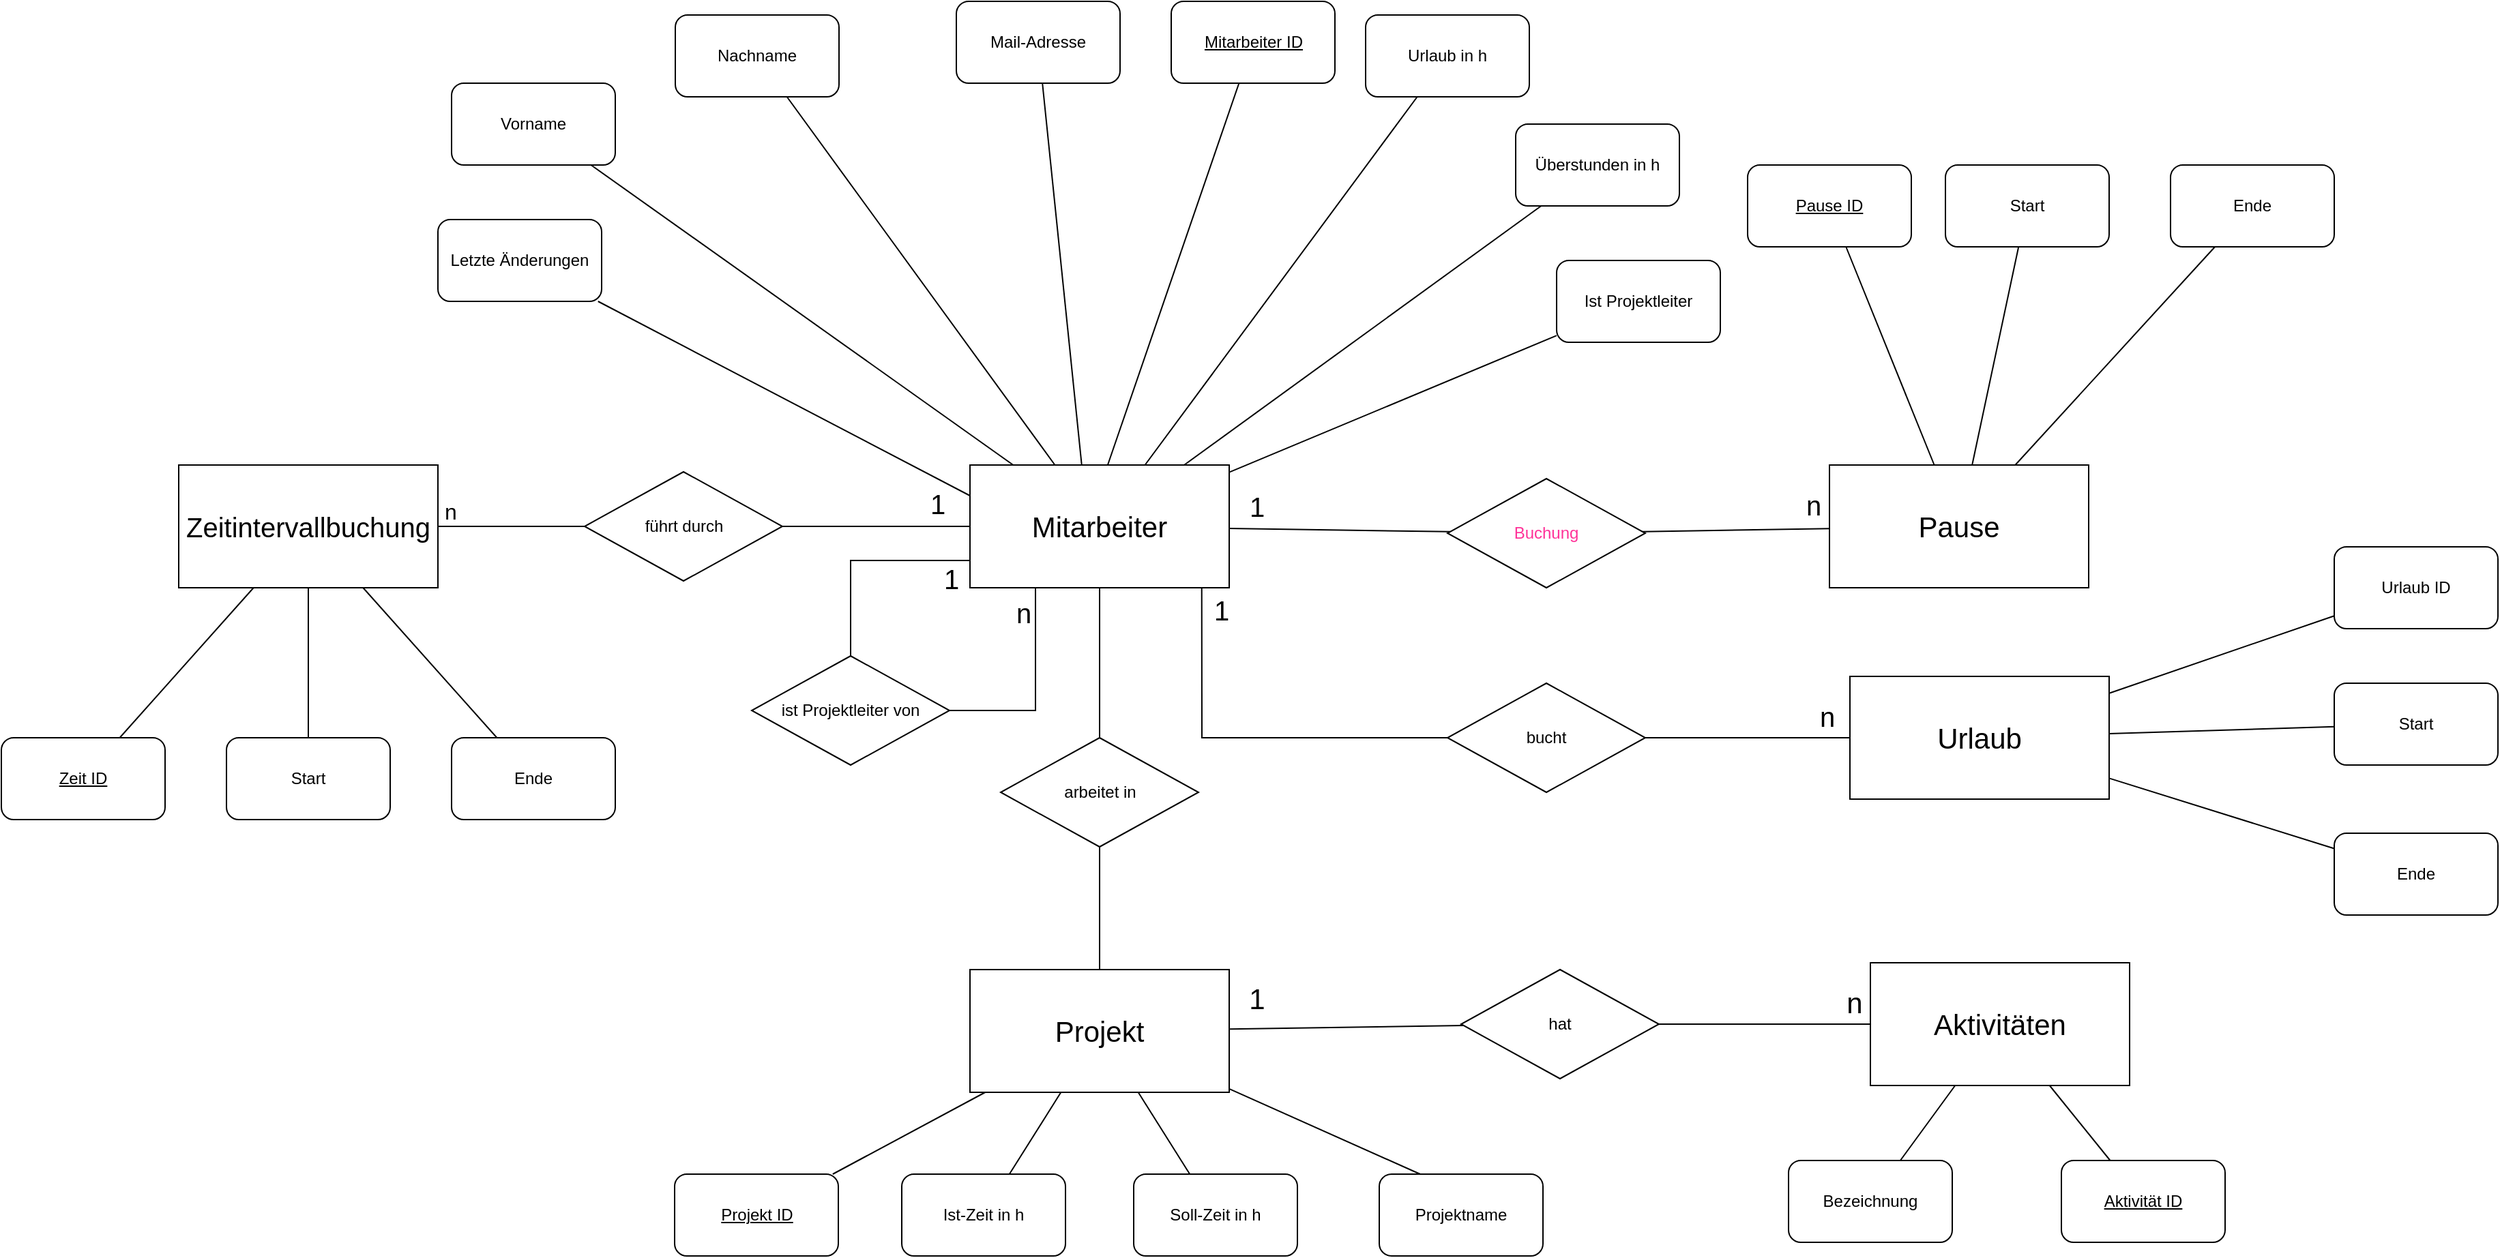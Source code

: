 <mxfile version="17.4.0" type="github">
  <diagram id="Ag5h_nLsQIPXMgWgviWW" name="Page-1">
    <mxGraphModel dx="1957" dy="734" grid="1" gridSize="10" guides="1" tooltips="1" connect="1" arrows="1" fold="1" page="1" pageScale="1" pageWidth="827" pageHeight="1169" math="0" shadow="0">
      <root>
        <mxCell id="0" />
        <mxCell id="1" parent="0" />
        <mxCell id="54yNDIn_A7YI7GjwUaDE-4" style="edgeStyle=none;rounded=0;orthogonalLoop=1;jettySize=auto;html=1;fontSize=21;endArrow=none;endFill=0;" parent="1" source="54yNDIn_A7YI7GjwUaDE-9" target="54yNDIn_A7YI7GjwUaDE-36" edge="1">
          <mxGeometry relative="1" as="geometry" />
        </mxCell>
        <mxCell id="54yNDIn_A7YI7GjwUaDE-5" style="edgeStyle=none;rounded=0;orthogonalLoop=1;jettySize=auto;html=1;fontSize=21;endArrow=none;endFill=0;" parent="1" source="54yNDIn_A7YI7GjwUaDE-9" target="54yNDIn_A7YI7GjwUaDE-54" edge="1">
          <mxGeometry relative="1" as="geometry" />
        </mxCell>
        <mxCell id="54yNDIn_A7YI7GjwUaDE-6" value="1" style="edgeLabel;html=1;align=center;verticalAlign=middle;resizable=0;points=[];fontSize=20;" parent="54yNDIn_A7YI7GjwUaDE-5" vertex="1" connectable="0">
          <mxGeometry x="-0.509" y="1" relative="1" as="geometry">
            <mxPoint x="-20" y="-16" as="offset" />
          </mxGeometry>
        </mxCell>
        <mxCell id="54yNDIn_A7YI7GjwUaDE-7" style="edgeStyle=none;rounded=0;orthogonalLoop=1;jettySize=auto;html=1;fontSize=21;endArrow=none;endFill=0;exitX=0.894;exitY=0.987;exitDx=0;exitDy=0;exitPerimeter=0;entryX=0;entryY=0.5;entryDx=0;entryDy=0;" parent="1" source="54yNDIn_A7YI7GjwUaDE-9" target="54yNDIn_A7YI7GjwUaDE-58" edge="1">
          <mxGeometry relative="1" as="geometry">
            <Array as="points">
              <mxPoint x="800" y="750" />
            </Array>
          </mxGeometry>
        </mxCell>
        <mxCell id="54yNDIn_A7YI7GjwUaDE-8" style="edgeStyle=none;rounded=0;orthogonalLoop=1;jettySize=auto;html=1;fontSize=20;endArrow=none;endFill=0;startArrow=none;" parent="1" source="54yNDIn_A7YI7GjwUaDE-78" target="54yNDIn_A7YI7GjwUaDE-71" edge="1">
          <mxGeometry relative="1" as="geometry" />
        </mxCell>
        <mxCell id="XJ8DgwQeZfMIq9moRDXX-8" value="n" style="edgeLabel;html=1;align=center;verticalAlign=middle;resizable=0;points=[];fontSize=16;" vertex="1" connectable="0" parent="54yNDIn_A7YI7GjwUaDE-8">
          <mxGeometry x="0.776" y="-1" relative="1" as="geometry">
            <mxPoint x="-3" y="-10" as="offset" />
          </mxGeometry>
        </mxCell>
        <mxCell id="XJ8DgwQeZfMIq9moRDXX-4" style="edgeStyle=orthogonalEdgeStyle;rounded=0;orthogonalLoop=1;jettySize=auto;html=1;entryX=0.5;entryY=0;entryDx=0;entryDy=0;endArrow=none;endFill=0;" edge="1" parent="1" source="54yNDIn_A7YI7GjwUaDE-9" target="54yNDIn_A7YI7GjwUaDE-28">
          <mxGeometry relative="1" as="geometry">
            <Array as="points">
              <mxPoint x="543" y="620" />
            </Array>
          </mxGeometry>
        </mxCell>
        <mxCell id="XJ8DgwQeZfMIq9moRDXX-5" value="1" style="edgeLabel;html=1;align=center;verticalAlign=middle;resizable=0;points=[];fontSize=20;" vertex="1" connectable="0" parent="XJ8DgwQeZfMIq9moRDXX-4">
          <mxGeometry x="-0.756" y="1" relative="1" as="geometry">
            <mxPoint x="5" y="12" as="offset" />
          </mxGeometry>
        </mxCell>
        <mxCell id="54yNDIn_A7YI7GjwUaDE-9" value="&lt;font style=&quot;font-size: 21px&quot;&gt;Mitarbeiter&lt;/font&gt;" style="rounded=0;whiteSpace=wrap;html=1;" parent="1" vertex="1">
          <mxGeometry x="630" y="550" width="190" height="90" as="geometry" />
        </mxCell>
        <mxCell id="54yNDIn_A7YI7GjwUaDE-10" style="rounded=0;orthogonalLoop=1;jettySize=auto;html=1;endArrow=none;endFill=0;" parent="1" source="54yNDIn_A7YI7GjwUaDE-12" target="54yNDIn_A7YI7GjwUaDE-9" edge="1">
          <mxGeometry relative="1" as="geometry" />
        </mxCell>
        <mxCell id="54yNDIn_A7YI7GjwUaDE-12" value="Vorname" style="rounded=1;whiteSpace=wrap;html=1;" parent="1" vertex="1">
          <mxGeometry x="250" y="270" width="120" height="60" as="geometry" />
        </mxCell>
        <mxCell id="54yNDIn_A7YI7GjwUaDE-13" style="rounded=0;orthogonalLoop=1;jettySize=auto;html=1;endArrow=none;endFill=0;" parent="1" source="54yNDIn_A7YI7GjwUaDE-16" target="54yNDIn_A7YI7GjwUaDE-9" edge="1">
          <mxGeometry relative="1" as="geometry">
            <mxPoint x="753" y="480" as="targetPoint" />
          </mxGeometry>
        </mxCell>
        <mxCell id="54yNDIn_A7YI7GjwUaDE-16" value="Nachname" style="rounded=1;whiteSpace=wrap;html=1;" parent="1" vertex="1">
          <mxGeometry x="414" y="220" width="120" height="60" as="geometry" />
        </mxCell>
        <mxCell id="54yNDIn_A7YI7GjwUaDE-17" style="edgeStyle=none;rounded=0;orthogonalLoop=1;jettySize=auto;html=1;entryX=0.431;entryY=-0.001;entryDx=0;entryDy=0;endArrow=none;endFill=0;entryPerimeter=0;" parent="1" source="54yNDIn_A7YI7GjwUaDE-18" target="54yNDIn_A7YI7GjwUaDE-9" edge="1">
          <mxGeometry relative="1" as="geometry" />
        </mxCell>
        <mxCell id="54yNDIn_A7YI7GjwUaDE-18" value="Mail-Adresse" style="rounded=1;whiteSpace=wrap;html=1;" parent="1" vertex="1">
          <mxGeometry x="620" y="210" width="120" height="60" as="geometry" />
        </mxCell>
        <mxCell id="54yNDIn_A7YI7GjwUaDE-19" style="edgeStyle=none;rounded=0;orthogonalLoop=1;jettySize=auto;html=1;entryX=0.532;entryY=-0.004;entryDx=0;entryDy=0;endArrow=none;endFill=0;entryPerimeter=0;" parent="1" source="54yNDIn_A7YI7GjwUaDE-20" target="54yNDIn_A7YI7GjwUaDE-9" edge="1">
          <mxGeometry relative="1" as="geometry" />
        </mxCell>
        <mxCell id="54yNDIn_A7YI7GjwUaDE-20" value="&lt;u&gt;Mitarbeiter ID&lt;/u&gt;" style="rounded=1;whiteSpace=wrap;html=1;" parent="1" vertex="1">
          <mxGeometry x="777.5" y="210" width="120" height="60" as="geometry" />
        </mxCell>
        <mxCell id="54yNDIn_A7YI7GjwUaDE-21" style="edgeStyle=none;rounded=0;orthogonalLoop=1;jettySize=auto;html=1;endArrow=none;endFill=0;" parent="1" source="54yNDIn_A7YI7GjwUaDE-22" target="54yNDIn_A7YI7GjwUaDE-9" edge="1">
          <mxGeometry relative="1" as="geometry" />
        </mxCell>
        <mxCell id="54yNDIn_A7YI7GjwUaDE-22" value="Urlaub in h" style="rounded=1;whiteSpace=wrap;html=1;" parent="1" vertex="1">
          <mxGeometry x="920" y="220" width="120" height="60" as="geometry" />
        </mxCell>
        <mxCell id="54yNDIn_A7YI7GjwUaDE-23" style="edgeStyle=none;rounded=0;orthogonalLoop=1;jettySize=auto;html=1;endArrow=none;endFill=0;" parent="1" source="54yNDIn_A7YI7GjwUaDE-24" target="54yNDIn_A7YI7GjwUaDE-9" edge="1">
          <mxGeometry relative="1" as="geometry" />
        </mxCell>
        <mxCell id="54yNDIn_A7YI7GjwUaDE-24" value="Überstunden in h" style="rounded=1;whiteSpace=wrap;html=1;" parent="1" vertex="1">
          <mxGeometry x="1030" y="300" width="120" height="60" as="geometry" />
        </mxCell>
        <mxCell id="54yNDIn_A7YI7GjwUaDE-25" style="edgeStyle=none;rounded=0;orthogonalLoop=1;jettySize=auto;html=1;entryX=0;entryY=0.25;entryDx=0;entryDy=0;endArrow=none;endFill=0;" parent="1" source="54yNDIn_A7YI7GjwUaDE-26" target="54yNDIn_A7YI7GjwUaDE-9" edge="1">
          <mxGeometry relative="1" as="geometry" />
        </mxCell>
        <mxCell id="54yNDIn_A7YI7GjwUaDE-26" value="Letzte Änderungen" style="rounded=1;whiteSpace=wrap;html=1;" parent="1" vertex="1">
          <mxGeometry x="240" y="370" width="120" height="60" as="geometry" />
        </mxCell>
        <mxCell id="54yNDIn_A7YI7GjwUaDE-27" style="edgeStyle=none;rounded=0;orthogonalLoop=1;jettySize=auto;html=1;exitX=0.25;exitY=1;exitDx=0;exitDy=0;endArrow=none;endFill=0;" parent="1" source="54yNDIn_A7YI7GjwUaDE-26" target="54yNDIn_A7YI7GjwUaDE-26" edge="1">
          <mxGeometry relative="1" as="geometry" />
        </mxCell>
        <mxCell id="XJ8DgwQeZfMIq9moRDXX-3" style="edgeStyle=orthogonalEdgeStyle;rounded=0;orthogonalLoop=1;jettySize=auto;html=1;entryX=0.25;entryY=1;entryDx=0;entryDy=0;endArrow=none;endFill=0;exitX=1;exitY=0.5;exitDx=0;exitDy=0;" edge="1" parent="1" source="54yNDIn_A7YI7GjwUaDE-28" target="54yNDIn_A7YI7GjwUaDE-9">
          <mxGeometry relative="1" as="geometry">
            <Array as="points">
              <mxPoint x="678" y="730" />
              <mxPoint x="678" y="640" />
            </Array>
          </mxGeometry>
        </mxCell>
        <mxCell id="XJ8DgwQeZfMIq9moRDXX-6" value="n" style="edgeLabel;html=1;align=center;verticalAlign=middle;resizable=0;points=[];fontSize=20;" vertex="1" connectable="0" parent="XJ8DgwQeZfMIq9moRDXX-3">
          <mxGeometry x="0.016" y="-1" relative="1" as="geometry">
            <mxPoint x="-10" y="-57" as="offset" />
          </mxGeometry>
        </mxCell>
        <mxCell id="54yNDIn_A7YI7GjwUaDE-28" value="ist Projektleiter von" style="rhombus;whiteSpace=wrap;html=1;rounded=0;" parent="1" vertex="1">
          <mxGeometry x="470" y="690" width="145" height="80" as="geometry" />
        </mxCell>
        <mxCell id="54yNDIn_A7YI7GjwUaDE-29" style="edgeStyle=none;rounded=0;orthogonalLoop=1;jettySize=auto;html=1;fontSize=21;endArrow=none;endFill=0;" parent="1" source="54yNDIn_A7YI7GjwUaDE-30" target="54yNDIn_A7YI7GjwUaDE-9" edge="1">
          <mxGeometry relative="1" as="geometry" />
        </mxCell>
        <mxCell id="54yNDIn_A7YI7GjwUaDE-30" value="Ist Projektleiter" style="rounded=1;whiteSpace=wrap;html=1;" parent="1" vertex="1">
          <mxGeometry x="1060" y="400" width="120" height="60" as="geometry" />
        </mxCell>
        <mxCell id="54yNDIn_A7YI7GjwUaDE-31" style="edgeStyle=none;rounded=0;orthogonalLoop=1;jettySize=auto;html=1;fontSize=21;endArrow=none;endFill=0;" parent="1" source="54yNDIn_A7YI7GjwUaDE-34" target="54yNDIn_A7YI7GjwUaDE-40" edge="1">
          <mxGeometry relative="1" as="geometry" />
        </mxCell>
        <mxCell id="54yNDIn_A7YI7GjwUaDE-32" style="edgeStyle=none;rounded=0;orthogonalLoop=1;jettySize=auto;html=1;fontSize=21;endArrow=none;endFill=0;" parent="1" source="54yNDIn_A7YI7GjwUaDE-34" target="54yNDIn_A7YI7GjwUaDE-47" edge="1">
          <mxGeometry relative="1" as="geometry" />
        </mxCell>
        <mxCell id="54yNDIn_A7YI7GjwUaDE-33" value="1" style="edgeLabel;html=1;align=center;verticalAlign=middle;resizable=0;points=[];fontSize=21;" parent="54yNDIn_A7YI7GjwUaDE-32" vertex="1" connectable="0">
          <mxGeometry x="-0.025" y="2" relative="1" as="geometry">
            <mxPoint x="-64" y="-20" as="offset" />
          </mxGeometry>
        </mxCell>
        <mxCell id="54yNDIn_A7YI7GjwUaDE-34" value="&lt;font style=&quot;font-size: 21px&quot;&gt;Projekt&lt;/font&gt;" style="rounded=0;whiteSpace=wrap;html=1;" parent="1" vertex="1">
          <mxGeometry x="630" y="920" width="190" height="90" as="geometry" />
        </mxCell>
        <mxCell id="54yNDIn_A7YI7GjwUaDE-35" style="edgeStyle=none;rounded=0;orthogonalLoop=1;jettySize=auto;html=1;fontSize=21;endArrow=none;endFill=0;" parent="1" source="54yNDIn_A7YI7GjwUaDE-36" target="54yNDIn_A7YI7GjwUaDE-34" edge="1">
          <mxGeometry relative="1" as="geometry" />
        </mxCell>
        <mxCell id="54yNDIn_A7YI7GjwUaDE-36" value="arbeitet in" style="rhombus;whiteSpace=wrap;html=1;rounded=0;" parent="1" vertex="1">
          <mxGeometry x="652.5" y="750" width="145" height="80" as="geometry" />
        </mxCell>
        <mxCell id="54yNDIn_A7YI7GjwUaDE-37" value="&lt;font style=&quot;font-size: 21px&quot;&gt;Pause&lt;/font&gt;" style="rounded=0;whiteSpace=wrap;html=1;" parent="1" vertex="1">
          <mxGeometry x="1260" y="550" width="190" height="90" as="geometry" />
        </mxCell>
        <mxCell id="54yNDIn_A7YI7GjwUaDE-38" style="edgeStyle=none;rounded=0;orthogonalLoop=1;jettySize=auto;html=1;fontSize=21;endArrow=none;endFill=0;" parent="1" source="54yNDIn_A7YI7GjwUaDE-39" target="54yNDIn_A7YI7GjwUaDE-34" edge="1">
          <mxGeometry relative="1" as="geometry" />
        </mxCell>
        <mxCell id="54yNDIn_A7YI7GjwUaDE-39" value="&lt;u&gt;Projekt ID&lt;/u&gt;" style="rounded=1;whiteSpace=wrap;html=1;" parent="1" vertex="1">
          <mxGeometry x="413.5" y="1070" width="120" height="60" as="geometry" />
        </mxCell>
        <mxCell id="54yNDIn_A7YI7GjwUaDE-40" value="Ist-Zeit in h" style="rounded=1;whiteSpace=wrap;html=1;" parent="1" vertex="1">
          <mxGeometry x="580" y="1070" width="120" height="60" as="geometry" />
        </mxCell>
        <mxCell id="54yNDIn_A7YI7GjwUaDE-41" style="edgeStyle=none;rounded=0;orthogonalLoop=1;jettySize=auto;html=1;fontSize=21;endArrow=none;endFill=0;" parent="1" source="54yNDIn_A7YI7GjwUaDE-42" target="54yNDIn_A7YI7GjwUaDE-34" edge="1">
          <mxGeometry relative="1" as="geometry" />
        </mxCell>
        <mxCell id="54yNDIn_A7YI7GjwUaDE-42" value="Soll-Zeit in h" style="rounded=1;whiteSpace=wrap;html=1;" parent="1" vertex="1">
          <mxGeometry x="750" y="1070" width="120" height="60" as="geometry" />
        </mxCell>
        <mxCell id="54yNDIn_A7YI7GjwUaDE-43" style="edgeStyle=none;rounded=0;orthogonalLoop=1;jettySize=auto;html=1;fontSize=21;endArrow=none;endFill=0;exitX=0.25;exitY=0;exitDx=0;exitDy=0;" parent="1" source="54yNDIn_A7YI7GjwUaDE-44" target="54yNDIn_A7YI7GjwUaDE-34" edge="1">
          <mxGeometry relative="1" as="geometry">
            <mxPoint x="920" y="991.765" as="sourcePoint" />
          </mxGeometry>
        </mxCell>
        <mxCell id="54yNDIn_A7YI7GjwUaDE-44" value="Projektname" style="rounded=1;whiteSpace=wrap;html=1;" parent="1" vertex="1">
          <mxGeometry x="930" y="1070" width="120" height="60" as="geometry" />
        </mxCell>
        <mxCell id="54yNDIn_A7YI7GjwUaDE-45" value="&lt;font style=&quot;font-size: 21px&quot;&gt;Aktivitäten&lt;/font&gt;" style="rounded=0;whiteSpace=wrap;html=1;" parent="1" vertex="1">
          <mxGeometry x="1290" y="915" width="190" height="90" as="geometry" />
        </mxCell>
        <mxCell id="54yNDIn_A7YI7GjwUaDE-46" style="edgeStyle=none;rounded=0;orthogonalLoop=1;jettySize=auto;html=1;fontSize=21;endArrow=none;endFill=0;" parent="1" source="54yNDIn_A7YI7GjwUaDE-47" target="54yNDIn_A7YI7GjwUaDE-45" edge="1">
          <mxGeometry relative="1" as="geometry" />
        </mxCell>
        <mxCell id="54yNDIn_A7YI7GjwUaDE-47" value="hat" style="rhombus;whiteSpace=wrap;html=1;rounded=0;" parent="1" vertex="1">
          <mxGeometry x="990" y="920" width="145" height="80" as="geometry" />
        </mxCell>
        <mxCell id="54yNDIn_A7YI7GjwUaDE-48" value="n" style="edgeLabel;html=1;align=center;verticalAlign=middle;resizable=0;points=[];fontSize=21;" parent="1" vertex="1" connectable="0">
          <mxGeometry x="1280.001" y="949.999" as="geometry">
            <mxPoint x="-2" y="-6" as="offset" />
          </mxGeometry>
        </mxCell>
        <mxCell id="54yNDIn_A7YI7GjwUaDE-49" style="edgeStyle=none;rounded=0;orthogonalLoop=1;jettySize=auto;html=1;fontSize=21;endArrow=none;endFill=0;" parent="1" source="54yNDIn_A7YI7GjwUaDE-50" target="54yNDIn_A7YI7GjwUaDE-45" edge="1">
          <mxGeometry relative="1" as="geometry" />
        </mxCell>
        <mxCell id="54yNDIn_A7YI7GjwUaDE-50" value="Aktivität ID" style="rounded=1;whiteSpace=wrap;html=1;fontStyle=4" parent="1" vertex="1">
          <mxGeometry x="1430" y="1060" width="120" height="60" as="geometry" />
        </mxCell>
        <mxCell id="54yNDIn_A7YI7GjwUaDE-51" style="edgeStyle=none;rounded=0;orthogonalLoop=1;jettySize=auto;html=1;fontSize=21;endArrow=none;endFill=0;" parent="1" source="54yNDIn_A7YI7GjwUaDE-52" target="54yNDIn_A7YI7GjwUaDE-45" edge="1">
          <mxGeometry relative="1" as="geometry" />
        </mxCell>
        <mxCell id="54yNDIn_A7YI7GjwUaDE-52" value="Bezeichnung" style="rounded=1;whiteSpace=wrap;html=1;fontStyle=0" parent="1" vertex="1">
          <mxGeometry x="1230" y="1060" width="120" height="60" as="geometry" />
        </mxCell>
        <mxCell id="54yNDIn_A7YI7GjwUaDE-53" style="edgeStyle=none;rounded=0;orthogonalLoop=1;jettySize=auto;html=1;fontSize=21;endArrow=none;endFill=0;" parent="1" source="54yNDIn_A7YI7GjwUaDE-54" target="54yNDIn_A7YI7GjwUaDE-37" edge="1">
          <mxGeometry relative="1" as="geometry" />
        </mxCell>
        <mxCell id="54yNDIn_A7YI7GjwUaDE-54" value="&lt;font color=&quot;#ff3399&quot;&gt;Buchung&lt;/font&gt;" style="rhombus;whiteSpace=wrap;html=1;rounded=0;" parent="1" vertex="1">
          <mxGeometry x="980" y="560" width="145" height="80" as="geometry" />
        </mxCell>
        <mxCell id="54yNDIn_A7YI7GjwUaDE-55" value="n" style="edgeLabel;html=1;align=center;verticalAlign=middle;resizable=0;points=[];fontSize=20;" parent="1" vertex="1" connectable="0">
          <mxGeometry x="1250.001" y="584.999" as="geometry">
            <mxPoint x="-2" y="-6" as="offset" />
          </mxGeometry>
        </mxCell>
        <mxCell id="54yNDIn_A7YI7GjwUaDE-56" value="&lt;font style=&quot;font-size: 21px&quot;&gt;Urlaub&lt;/font&gt;" style="rounded=0;whiteSpace=wrap;html=1;" parent="1" vertex="1">
          <mxGeometry x="1275" y="705" width="190" height="90" as="geometry" />
        </mxCell>
        <mxCell id="54yNDIn_A7YI7GjwUaDE-57" style="edgeStyle=none;rounded=0;orthogonalLoop=1;jettySize=auto;html=1;fontSize=21;endArrow=none;endFill=0;" parent="1" source="54yNDIn_A7YI7GjwUaDE-58" target="54yNDIn_A7YI7GjwUaDE-56" edge="1">
          <mxGeometry relative="1" as="geometry" />
        </mxCell>
        <mxCell id="54yNDIn_A7YI7GjwUaDE-58" value="bucht" style="rhombus;whiteSpace=wrap;html=1;rounded=0;" parent="1" vertex="1">
          <mxGeometry x="980" y="710" width="145" height="80" as="geometry" />
        </mxCell>
        <mxCell id="54yNDIn_A7YI7GjwUaDE-59" style="edgeStyle=none;rounded=0;orthogonalLoop=1;jettySize=auto;html=1;fontSize=21;endArrow=none;endFill=0;" parent="1" source="54yNDIn_A7YI7GjwUaDE-60" target="54yNDIn_A7YI7GjwUaDE-37" edge="1">
          <mxGeometry relative="1" as="geometry" />
        </mxCell>
        <mxCell id="54yNDIn_A7YI7GjwUaDE-60" value="&lt;u&gt;Pause ID&lt;/u&gt;" style="rounded=1;whiteSpace=wrap;html=1;" parent="1" vertex="1">
          <mxGeometry x="1200" y="330" width="120" height="60" as="geometry" />
        </mxCell>
        <mxCell id="54yNDIn_A7YI7GjwUaDE-61" style="edgeStyle=none;rounded=0;orthogonalLoop=1;jettySize=auto;html=1;fontSize=21;endArrow=none;endFill=0;" parent="1" source="54yNDIn_A7YI7GjwUaDE-62" target="54yNDIn_A7YI7GjwUaDE-37" edge="1">
          <mxGeometry relative="1" as="geometry" />
        </mxCell>
        <mxCell id="54yNDIn_A7YI7GjwUaDE-62" value="Start" style="rounded=1;whiteSpace=wrap;html=1;" parent="1" vertex="1">
          <mxGeometry x="1345" y="330" width="120" height="60" as="geometry" />
        </mxCell>
        <mxCell id="54yNDIn_A7YI7GjwUaDE-63" style="edgeStyle=none;rounded=0;orthogonalLoop=1;jettySize=auto;html=1;fontSize=21;endArrow=none;endFill=0;" parent="1" source="54yNDIn_A7YI7GjwUaDE-64" target="54yNDIn_A7YI7GjwUaDE-37" edge="1">
          <mxGeometry relative="1" as="geometry" />
        </mxCell>
        <mxCell id="54yNDIn_A7YI7GjwUaDE-64" value="Ende" style="rounded=1;whiteSpace=wrap;html=1;" parent="1" vertex="1">
          <mxGeometry x="1510" y="330" width="120" height="60" as="geometry" />
        </mxCell>
        <mxCell id="54yNDIn_A7YI7GjwUaDE-65" style="edgeStyle=none;rounded=0;orthogonalLoop=1;jettySize=auto;html=1;fontSize=21;endArrow=none;endFill=0;" parent="1" source="54yNDIn_A7YI7GjwUaDE-66" target="54yNDIn_A7YI7GjwUaDE-56" edge="1">
          <mxGeometry relative="1" as="geometry" />
        </mxCell>
        <mxCell id="54yNDIn_A7YI7GjwUaDE-66" value="Urlaub ID" style="rounded=1;whiteSpace=wrap;html=1;" parent="1" vertex="1">
          <mxGeometry x="1630" y="610" width="120" height="60" as="geometry" />
        </mxCell>
        <mxCell id="54yNDIn_A7YI7GjwUaDE-67" style="edgeStyle=none;rounded=0;orthogonalLoop=1;jettySize=auto;html=1;fontSize=21;endArrow=none;endFill=0;" parent="1" source="54yNDIn_A7YI7GjwUaDE-68" target="54yNDIn_A7YI7GjwUaDE-56" edge="1">
          <mxGeometry relative="1" as="geometry" />
        </mxCell>
        <mxCell id="54yNDIn_A7YI7GjwUaDE-68" value="Start" style="rounded=1;whiteSpace=wrap;html=1;" parent="1" vertex="1">
          <mxGeometry x="1630" y="710" width="120" height="60" as="geometry" />
        </mxCell>
        <mxCell id="54yNDIn_A7YI7GjwUaDE-69" style="edgeStyle=none;rounded=0;orthogonalLoop=1;jettySize=auto;html=1;fontSize=21;endArrow=none;endFill=0;" parent="1" source="54yNDIn_A7YI7GjwUaDE-70" target="54yNDIn_A7YI7GjwUaDE-56" edge="1">
          <mxGeometry relative="1" as="geometry" />
        </mxCell>
        <mxCell id="54yNDIn_A7YI7GjwUaDE-70" value="Ende" style="rounded=1;whiteSpace=wrap;html=1;" parent="1" vertex="1">
          <mxGeometry x="1630" y="820" width="120" height="60" as="geometry" />
        </mxCell>
        <mxCell id="54yNDIn_A7YI7GjwUaDE-71" value="&lt;font style=&quot;font-size: 20px&quot;&gt;Zeitintervallbuchung&lt;/font&gt;" style="rounded=0;whiteSpace=wrap;html=1;" parent="1" vertex="1">
          <mxGeometry x="50" y="550" width="190" height="90" as="geometry" />
        </mxCell>
        <mxCell id="54yNDIn_A7YI7GjwUaDE-72" style="edgeStyle=none;rounded=0;orthogonalLoop=1;jettySize=auto;html=1;fontSize=20;endArrow=none;endFill=0;" parent="1" source="54yNDIn_A7YI7GjwUaDE-73" target="54yNDIn_A7YI7GjwUaDE-71" edge="1">
          <mxGeometry relative="1" as="geometry" />
        </mxCell>
        <mxCell id="54yNDIn_A7YI7GjwUaDE-73" value="&lt;u&gt;Zeit ID&lt;/u&gt;" style="rounded=1;whiteSpace=wrap;html=1;" parent="1" vertex="1">
          <mxGeometry x="-80" y="750" width="120" height="60" as="geometry" />
        </mxCell>
        <mxCell id="54yNDIn_A7YI7GjwUaDE-74" style="edgeStyle=none;rounded=0;orthogonalLoop=1;jettySize=auto;html=1;fontSize=20;endArrow=none;endFill=0;" parent="1" source="54yNDIn_A7YI7GjwUaDE-75" target="54yNDIn_A7YI7GjwUaDE-71" edge="1">
          <mxGeometry relative="1" as="geometry" />
        </mxCell>
        <mxCell id="54yNDIn_A7YI7GjwUaDE-75" value="Start" style="rounded=1;whiteSpace=wrap;html=1;" parent="1" vertex="1">
          <mxGeometry x="85" y="750" width="120" height="60" as="geometry" />
        </mxCell>
        <mxCell id="54yNDIn_A7YI7GjwUaDE-76" style="edgeStyle=none;rounded=0;orthogonalLoop=1;jettySize=auto;html=1;fontSize=20;endArrow=none;endFill=0;" parent="1" source="54yNDIn_A7YI7GjwUaDE-77" target="54yNDIn_A7YI7GjwUaDE-71" edge="1">
          <mxGeometry relative="1" as="geometry" />
        </mxCell>
        <mxCell id="54yNDIn_A7YI7GjwUaDE-77" value="Ende" style="rounded=1;whiteSpace=wrap;html=1;" parent="1" vertex="1">
          <mxGeometry x="250" y="750" width="120" height="60" as="geometry" />
        </mxCell>
        <mxCell id="54yNDIn_A7YI7GjwUaDE-78" value="führt durch" style="rhombus;whiteSpace=wrap;html=1;rounded=0;" parent="1" vertex="1">
          <mxGeometry x="347.5" y="555" width="145" height="80" as="geometry" />
        </mxCell>
        <mxCell id="54yNDIn_A7YI7GjwUaDE-79" value="" style="edgeStyle=none;rounded=0;orthogonalLoop=1;jettySize=auto;html=1;fontSize=20;endArrow=none;endFill=0;" parent="1" source="54yNDIn_A7YI7GjwUaDE-9" target="54yNDIn_A7YI7GjwUaDE-78" edge="1">
          <mxGeometry relative="1" as="geometry">
            <mxPoint x="630" y="621.667" as="sourcePoint" />
            <mxPoint x="250" y="728.333" as="targetPoint" />
          </mxGeometry>
        </mxCell>
        <mxCell id="XJ8DgwQeZfMIq9moRDXX-7" value="1" style="edgeLabel;html=1;align=center;verticalAlign=middle;resizable=0;points=[];fontSize=20;" vertex="1" connectable="0" parent="54yNDIn_A7YI7GjwUaDE-79">
          <mxGeometry x="-0.548" relative="1" as="geometry">
            <mxPoint x="7" y="-17" as="offset" />
          </mxGeometry>
        </mxCell>
        <mxCell id="XJ8DgwQeZfMIq9moRDXX-9" value="1" style="edgeLabel;html=1;align=center;verticalAlign=middle;resizable=0;points=[];fontSize=20;" vertex="1" connectable="0" parent="1">
          <mxGeometry x="814.001" y="656.001" as="geometry" />
        </mxCell>
        <mxCell id="XJ8DgwQeZfMIq9moRDXX-10" value="n" style="edgeLabel;html=1;align=center;verticalAlign=middle;resizable=0;points=[];fontSize=20;" vertex="1" connectable="0" parent="1">
          <mxGeometry x="1260.001" y="739.999" as="geometry">
            <mxPoint x="-2" y="-6" as="offset" />
          </mxGeometry>
        </mxCell>
      </root>
    </mxGraphModel>
  </diagram>
</mxfile>

